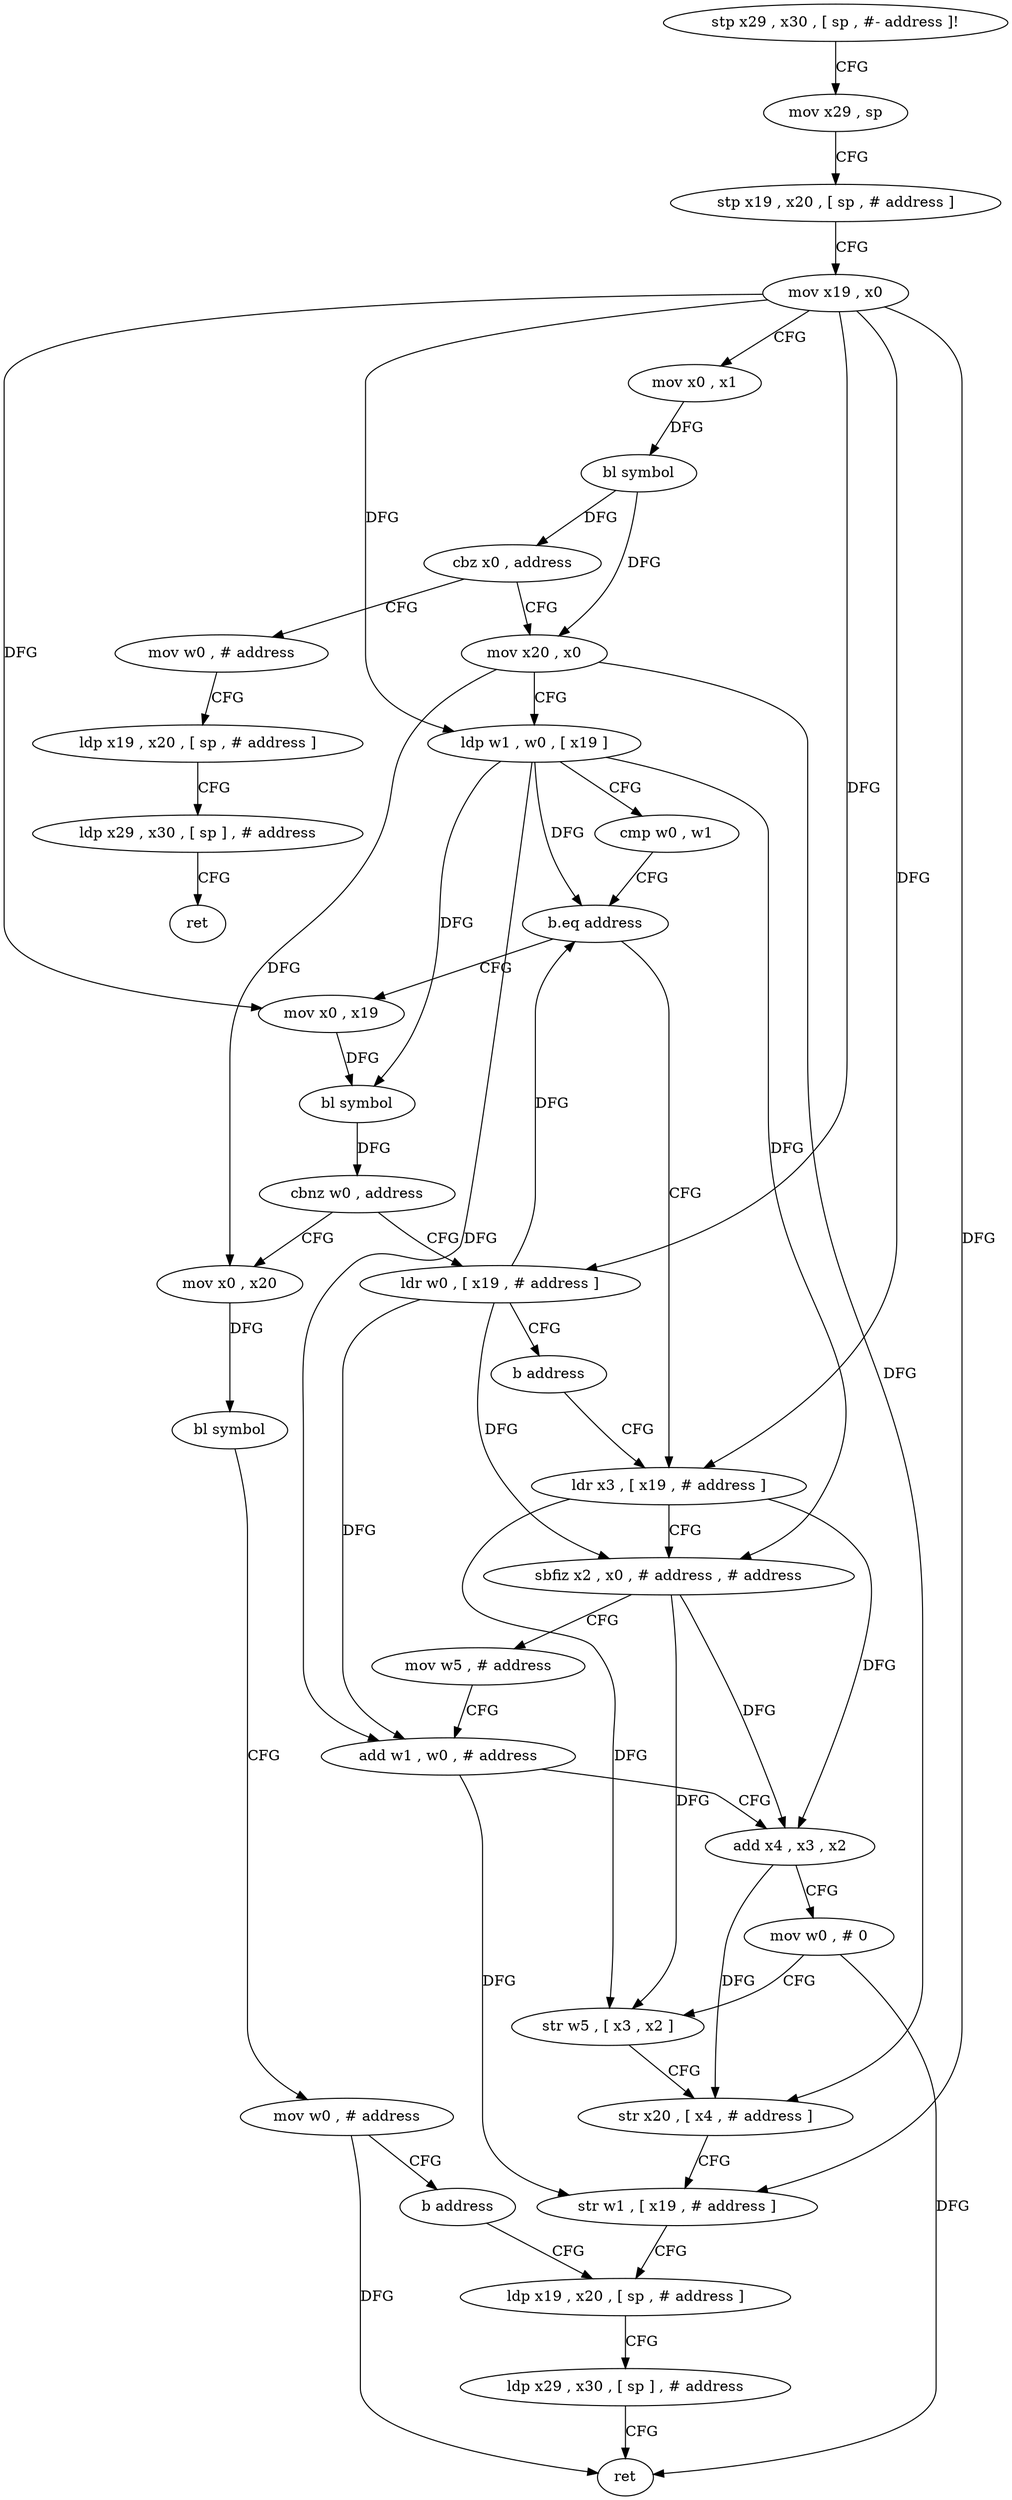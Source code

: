 digraph "func" {
"197648" [label = "stp x29 , x30 , [ sp , #- address ]!" ]
"197652" [label = "mov x29 , sp" ]
"197656" [label = "stp x19 , x20 , [ sp , # address ]" ]
"197660" [label = "mov x19 , x0" ]
"197664" [label = "mov x0 , x1" ]
"197668" [label = "bl symbol" ]
"197672" [label = "cbz x0 , address" ]
"197744" [label = "mov w0 , # address" ]
"197676" [label = "mov x20 , x0" ]
"197748" [label = "ldp x19 , x20 , [ sp , # address ]" ]
"197752" [label = "ldp x29 , x30 , [ sp ] , # address" ]
"197756" [label = "ret" ]
"197680" [label = "ldp w1 , w0 , [ x19 ]" ]
"197684" [label = "cmp w0 , w1" ]
"197688" [label = "b.eq address" ]
"197760" [label = "mov x0 , x19" ]
"197692" [label = "ldr x3 , [ x19 , # address ]" ]
"197764" [label = "bl symbol" ]
"197768" [label = "cbnz w0 , address" ]
"197784" [label = "mov x0 , x20" ]
"197772" [label = "ldr w0 , [ x19 , # address ]" ]
"197696" [label = "sbfiz x2 , x0 , # address , # address" ]
"197700" [label = "mov w5 , # address" ]
"197704" [label = "add w1 , w0 , # address" ]
"197708" [label = "add x4 , x3 , x2" ]
"197712" [label = "mov w0 , # 0" ]
"197716" [label = "str w5 , [ x3 , x2 ]" ]
"197720" [label = "str x20 , [ x4 , # address ]" ]
"197724" [label = "str w1 , [ x19 , # address ]" ]
"197728" [label = "ldp x19 , x20 , [ sp , # address ]" ]
"197788" [label = "bl symbol" ]
"197792" [label = "mov w0 , # address" ]
"197796" [label = "b address" ]
"197776" [label = "b address" ]
"197732" [label = "ldp x29 , x30 , [ sp ] , # address" ]
"197736" [label = "ret" ]
"197648" -> "197652" [ label = "CFG" ]
"197652" -> "197656" [ label = "CFG" ]
"197656" -> "197660" [ label = "CFG" ]
"197660" -> "197664" [ label = "CFG" ]
"197660" -> "197680" [ label = "DFG" ]
"197660" -> "197760" [ label = "DFG" ]
"197660" -> "197692" [ label = "DFG" ]
"197660" -> "197724" [ label = "DFG" ]
"197660" -> "197772" [ label = "DFG" ]
"197664" -> "197668" [ label = "DFG" ]
"197668" -> "197672" [ label = "DFG" ]
"197668" -> "197676" [ label = "DFG" ]
"197672" -> "197744" [ label = "CFG" ]
"197672" -> "197676" [ label = "CFG" ]
"197744" -> "197748" [ label = "CFG" ]
"197676" -> "197680" [ label = "CFG" ]
"197676" -> "197720" [ label = "DFG" ]
"197676" -> "197784" [ label = "DFG" ]
"197748" -> "197752" [ label = "CFG" ]
"197752" -> "197756" [ label = "CFG" ]
"197680" -> "197684" [ label = "CFG" ]
"197680" -> "197688" [ label = "DFG" ]
"197680" -> "197764" [ label = "DFG" ]
"197680" -> "197696" [ label = "DFG" ]
"197680" -> "197704" [ label = "DFG" ]
"197684" -> "197688" [ label = "CFG" ]
"197688" -> "197760" [ label = "CFG" ]
"197688" -> "197692" [ label = "CFG" ]
"197760" -> "197764" [ label = "DFG" ]
"197692" -> "197696" [ label = "CFG" ]
"197692" -> "197708" [ label = "DFG" ]
"197692" -> "197716" [ label = "DFG" ]
"197764" -> "197768" [ label = "DFG" ]
"197768" -> "197784" [ label = "CFG" ]
"197768" -> "197772" [ label = "CFG" ]
"197784" -> "197788" [ label = "DFG" ]
"197772" -> "197776" [ label = "CFG" ]
"197772" -> "197696" [ label = "DFG" ]
"197772" -> "197704" [ label = "DFG" ]
"197772" -> "197688" [ label = "DFG" ]
"197696" -> "197700" [ label = "CFG" ]
"197696" -> "197708" [ label = "DFG" ]
"197696" -> "197716" [ label = "DFG" ]
"197700" -> "197704" [ label = "CFG" ]
"197704" -> "197708" [ label = "CFG" ]
"197704" -> "197724" [ label = "DFG" ]
"197708" -> "197712" [ label = "CFG" ]
"197708" -> "197720" [ label = "DFG" ]
"197712" -> "197716" [ label = "CFG" ]
"197712" -> "197736" [ label = "DFG" ]
"197716" -> "197720" [ label = "CFG" ]
"197720" -> "197724" [ label = "CFG" ]
"197724" -> "197728" [ label = "CFG" ]
"197728" -> "197732" [ label = "CFG" ]
"197788" -> "197792" [ label = "CFG" ]
"197792" -> "197796" [ label = "CFG" ]
"197792" -> "197736" [ label = "DFG" ]
"197796" -> "197728" [ label = "CFG" ]
"197776" -> "197692" [ label = "CFG" ]
"197732" -> "197736" [ label = "CFG" ]
}
